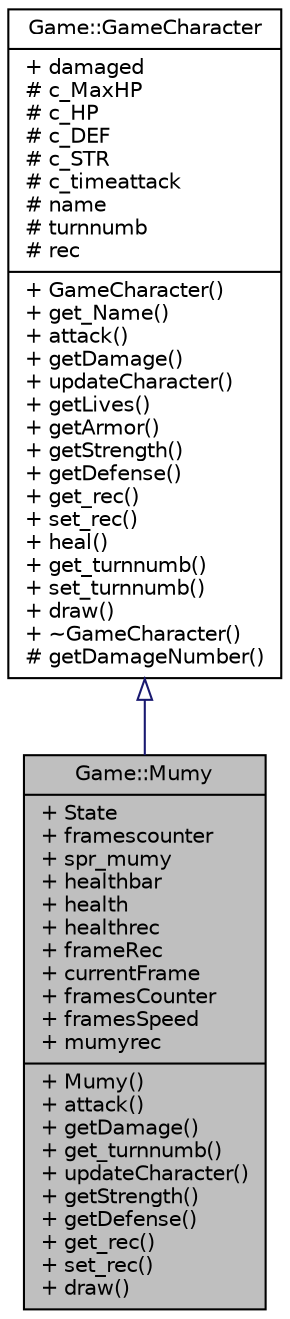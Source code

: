 digraph "Game::Mumy"
{
 // LATEX_PDF_SIZE
  bgcolor="transparent";
  edge [fontname="Helvetica",fontsize="10",labelfontname="Helvetica",labelfontsize="10"];
  node [fontname="Helvetica",fontsize="10",shape=record];
  Node1 [label="{Game::Mumy\n|+ State\l+ framescounter\l+ spr_mumy\l+ healthbar\l+ health\l+ healthrec\l+ frameRec\l+ currentFrame\l+ framesCounter\l+ framesSpeed\l+ mumyrec\l|+ Mumy()\l+ attack()\l+ getDamage()\l+ get_turnnumb()\l+ updateCharacter()\l+ getStrength()\l+ getDefense()\l+ get_rec()\l+ set_rec()\l+ draw()\l}",height=0.2,width=0.4,color="black", fillcolor="grey75", style="filled", fontcolor="black",tooltip=" "];
  Node2 -> Node1 [dir="back",color="midnightblue",fontsize="10",style="solid",arrowtail="onormal",fontname="Helvetica"];
  Node2 [label="{Game::GameCharacter\n|+ damaged\l# c_MaxHP\l# c_HP\l# c_DEF\l# c_STR\l# c_timeattack\l# name\l# turnnumb\l# rec\l|+ GameCharacter()\l+ get_Name()\l+ attack()\l+ getDamage()\l+ updateCharacter()\l+ getLives()\l+ getArmor()\l+ getStrength()\l+ getDefense()\l+ get_rec()\l+ set_rec()\l+ heal()\l+ get_turnnumb()\l+ set_turnnumb()\l+ draw()\l+ ~GameCharacter()\l# getDamageNumber()\l}",height=0.2,width=0.4,color="black",URL="$class_game_1_1_game_character.html",tooltip=" "];
}

